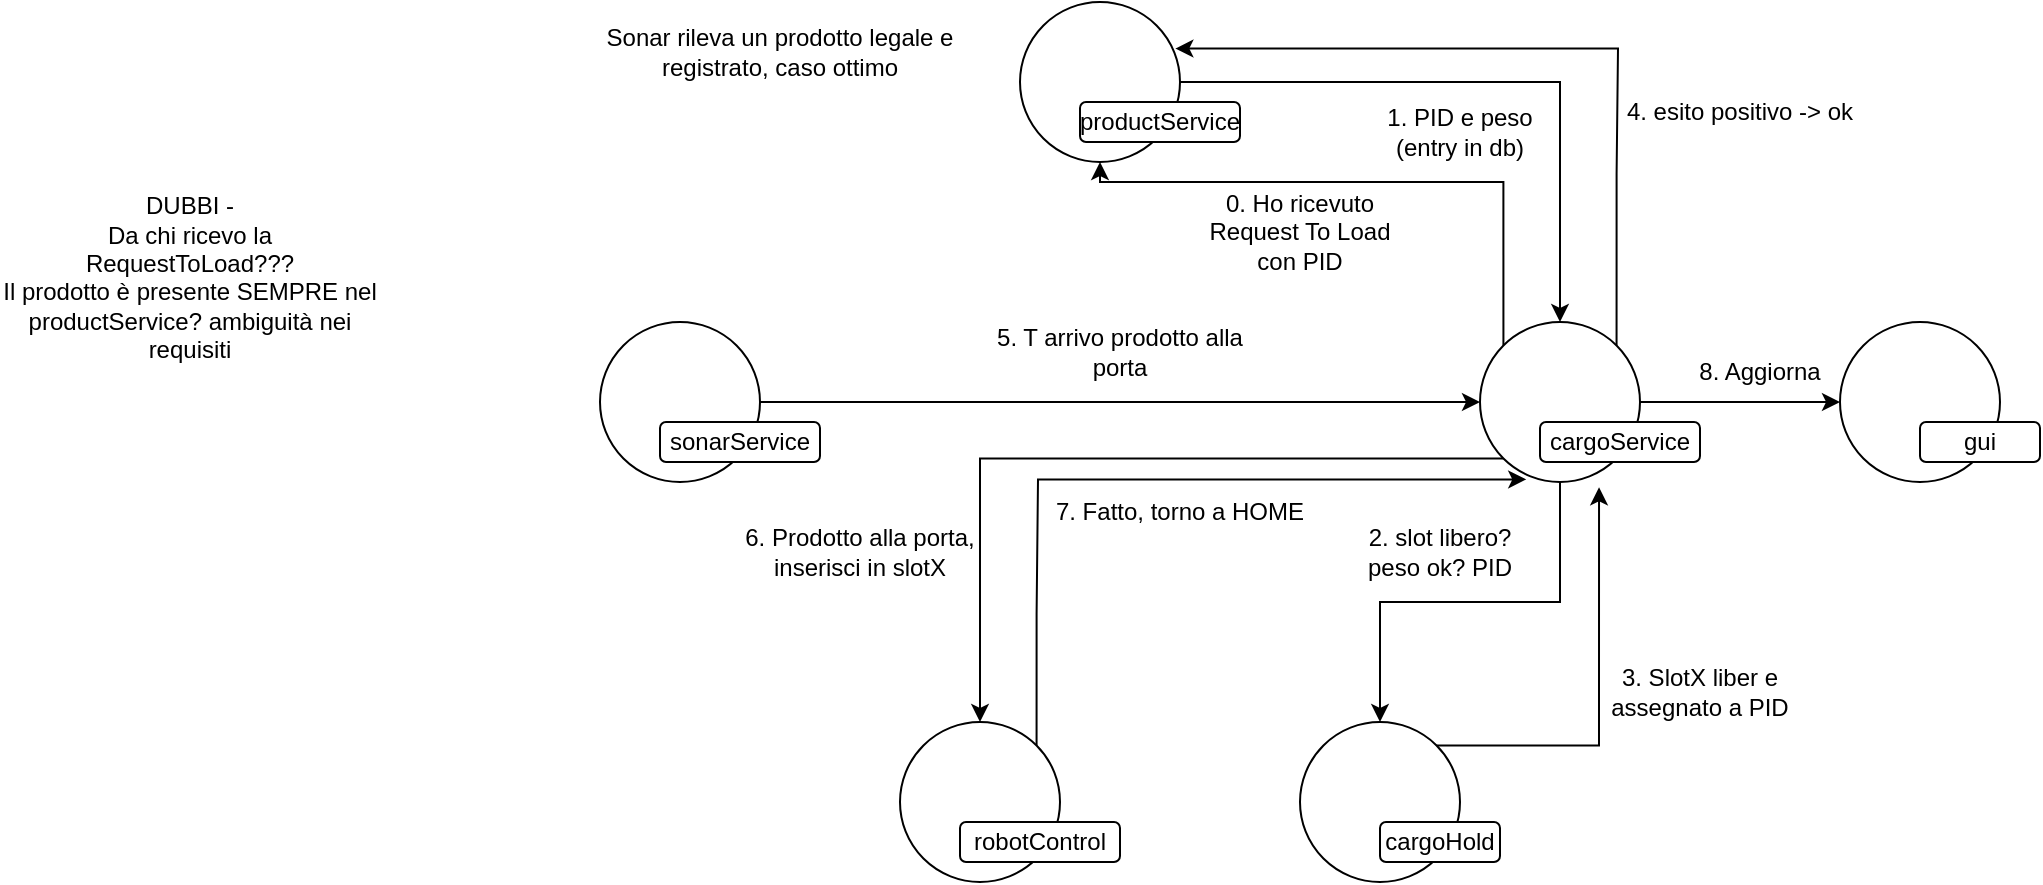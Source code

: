 <mxfile version="28.0.6" pages="4">
  <diagram name="ProdottoDisponibile" id="25Efme0Ay3es9wh1dyTM">
    <mxGraphModel dx="1852" dy="499" grid="1" gridSize="10" guides="1" tooltips="1" connect="1" arrows="1" fold="1" page="1" pageScale="1" pageWidth="827" pageHeight="1169" math="0" shadow="0">
      <root>
        <mxCell id="0" />
        <mxCell id="1" parent="0" />
        <mxCell id="WGEKUS04sTv0rBj9BLx_-32" style="edgeStyle=orthogonalEdgeStyle;rounded=0;orthogonalLoop=1;jettySize=auto;html=1;exitX=1;exitY=0.5;exitDx=0;exitDy=0;entryX=0;entryY=0.5;entryDx=0;entryDy=0;" parent="1" source="WGEKUS04sTv0rBj9BLx_-2" target="WGEKUS04sTv0rBj9BLx_-4" edge="1">
          <mxGeometry relative="1" as="geometry" />
        </mxCell>
        <mxCell id="WGEKUS04sTv0rBj9BLx_-2" value="" style="ellipse;whiteSpace=wrap;html=1;aspect=fixed;" parent="1" vertex="1">
          <mxGeometry x="170" y="240" width="80" height="80" as="geometry" />
        </mxCell>
        <mxCell id="WGEKUS04sTv0rBj9BLx_-3" value="sonarService" style="rounded=1;whiteSpace=wrap;html=1;" parent="1" vertex="1">
          <mxGeometry x="200" y="290" width="80" height="20" as="geometry" />
        </mxCell>
        <mxCell id="WGEKUS04sTv0rBj9BLx_-22" style="edgeStyle=orthogonalEdgeStyle;rounded=0;orthogonalLoop=1;jettySize=auto;html=1;exitX=1;exitY=0;exitDx=0;exitDy=0;entryX=0.971;entryY=0.291;entryDx=0;entryDy=0;entryPerimeter=0;" parent="1" source="WGEKUS04sTv0rBj9BLx_-4" target="WGEKUS04sTv0rBj9BLx_-7" edge="1">
          <mxGeometry relative="1" as="geometry">
            <mxPoint x="678" y="80" as="targetPoint" />
            <Array as="points">
              <mxPoint x="678" y="166" />
              <mxPoint x="679" y="103" />
            </Array>
          </mxGeometry>
        </mxCell>
        <mxCell id="WGEKUS04sTv0rBj9BLx_-24" style="edgeStyle=orthogonalEdgeStyle;rounded=0;orthogonalLoop=1;jettySize=auto;html=1;exitX=0.5;exitY=1;exitDx=0;exitDy=0;entryX=0.5;entryY=0;entryDx=0;entryDy=0;" parent="1" source="WGEKUS04sTv0rBj9BLx_-4" target="WGEKUS04sTv0rBj9BLx_-11" edge="1">
          <mxGeometry relative="1" as="geometry" />
        </mxCell>
        <mxCell id="WGEKUS04sTv0rBj9BLx_-34" style="edgeStyle=orthogonalEdgeStyle;rounded=0;orthogonalLoop=1;jettySize=auto;html=1;exitX=0;exitY=1;exitDx=0;exitDy=0;entryX=0.5;entryY=0;entryDx=0;entryDy=0;" parent="1" source="WGEKUS04sTv0rBj9BLx_-4" target="WGEKUS04sTv0rBj9BLx_-9" edge="1">
          <mxGeometry relative="1" as="geometry" />
        </mxCell>
        <mxCell id="f1D6WuZxMdPs2gHAFTNx-3" style="edgeStyle=orthogonalEdgeStyle;rounded=0;orthogonalLoop=1;jettySize=auto;html=1;exitX=1;exitY=0.5;exitDx=0;exitDy=0;entryX=0;entryY=0.5;entryDx=0;entryDy=0;" parent="1" source="WGEKUS04sTv0rBj9BLx_-4" target="f1D6WuZxMdPs2gHAFTNx-1" edge="1">
          <mxGeometry relative="1" as="geometry" />
        </mxCell>
        <mxCell id="b7JDsCgxkfN641fADbbu-5" style="edgeStyle=orthogonalEdgeStyle;rounded=0;orthogonalLoop=1;jettySize=auto;html=1;exitX=0;exitY=0;exitDx=0;exitDy=0;entryX=0.5;entryY=1;entryDx=0;entryDy=0;" parent="1" source="WGEKUS04sTv0rBj9BLx_-4" target="WGEKUS04sTv0rBj9BLx_-7" edge="1">
          <mxGeometry relative="1" as="geometry">
            <Array as="points">
              <mxPoint x="622" y="170" />
              <mxPoint x="420" y="170" />
            </Array>
          </mxGeometry>
        </mxCell>
        <mxCell id="WGEKUS04sTv0rBj9BLx_-4" value="" style="ellipse;whiteSpace=wrap;html=1;aspect=fixed;" parent="1" vertex="1">
          <mxGeometry x="610" y="240" width="80" height="80" as="geometry" />
        </mxCell>
        <mxCell id="WGEKUS04sTv0rBj9BLx_-5" value="cargoService" style="rounded=1;whiteSpace=wrap;html=1;" parent="1" vertex="1">
          <mxGeometry x="640" y="290" width="80" height="20" as="geometry" />
        </mxCell>
        <mxCell id="WGEKUS04sTv0rBj9BLx_-17" style="edgeStyle=orthogonalEdgeStyle;rounded=0;orthogonalLoop=1;jettySize=auto;html=1;exitX=1;exitY=0.5;exitDx=0;exitDy=0;entryX=0.5;entryY=0;entryDx=0;entryDy=0;" parent="1" source="WGEKUS04sTv0rBj9BLx_-7" target="WGEKUS04sTv0rBj9BLx_-4" edge="1">
          <mxGeometry relative="1" as="geometry" />
        </mxCell>
        <mxCell id="WGEKUS04sTv0rBj9BLx_-7" value="" style="ellipse;whiteSpace=wrap;html=1;aspect=fixed;" parent="1" vertex="1">
          <mxGeometry x="380" y="80" width="80" height="80" as="geometry" />
        </mxCell>
        <mxCell id="WGEKUS04sTv0rBj9BLx_-8" value="productService" style="rounded=1;whiteSpace=wrap;html=1;" parent="1" vertex="1">
          <mxGeometry x="410" y="130" width="80" height="20" as="geometry" />
        </mxCell>
        <mxCell id="WGEKUS04sTv0rBj9BLx_-37" style="edgeStyle=orthogonalEdgeStyle;rounded=0;orthogonalLoop=1;jettySize=auto;html=1;exitX=1;exitY=0;exitDx=0;exitDy=0;entryX=0.289;entryY=0.984;entryDx=0;entryDy=0;entryPerimeter=0;" parent="1" source="WGEKUS04sTv0rBj9BLx_-9" target="WGEKUS04sTv0rBj9BLx_-4" edge="1">
          <mxGeometry relative="1" as="geometry">
            <mxPoint x="388" y="320" as="targetPoint" />
            <Array as="points">
              <mxPoint x="388" y="386" />
              <mxPoint x="389" y="319" />
            </Array>
          </mxGeometry>
        </mxCell>
        <mxCell id="WGEKUS04sTv0rBj9BLx_-9" value="" style="ellipse;whiteSpace=wrap;html=1;aspect=fixed;" parent="1" vertex="1">
          <mxGeometry x="320" y="440" width="80" height="80" as="geometry" />
        </mxCell>
        <mxCell id="WGEKUS04sTv0rBj9BLx_-10" value="robotControl" style="rounded=1;whiteSpace=wrap;html=1;" parent="1" vertex="1">
          <mxGeometry x="350" y="490" width="80" height="20" as="geometry" />
        </mxCell>
        <mxCell id="WGEKUS04sTv0rBj9BLx_-11" value="" style="ellipse;whiteSpace=wrap;html=1;aspect=fixed;" parent="1" vertex="1">
          <mxGeometry x="520" y="440" width="80" height="80" as="geometry" />
        </mxCell>
        <mxCell id="WGEKUS04sTv0rBj9BLx_-12" value="cargoHold" style="rounded=1;whiteSpace=wrap;html=1;" parent="1" vertex="1">
          <mxGeometry x="560" y="490" width="60" height="20" as="geometry" />
        </mxCell>
        <mxCell id="WGEKUS04sTv0rBj9BLx_-15" value="Sonar rileva un prodotto legale e registrato, caso ottimo" style="text;html=1;align=center;verticalAlign=middle;whiteSpace=wrap;rounded=0;" parent="1" vertex="1">
          <mxGeometry x="150" y="90" width="220" height="30" as="geometry" />
        </mxCell>
        <mxCell id="WGEKUS04sTv0rBj9BLx_-18" value="1. PID e peso (entry in db)" style="text;html=1;align=center;verticalAlign=middle;whiteSpace=wrap;rounded=0;" parent="1" vertex="1">
          <mxGeometry x="550" y="130" width="100" height="30" as="geometry" />
        </mxCell>
        <mxCell id="WGEKUS04sTv0rBj9BLx_-23" value="4. esito positivo -&amp;gt; ok" style="text;html=1;align=center;verticalAlign=middle;whiteSpace=wrap;rounded=0;" parent="1" vertex="1">
          <mxGeometry x="680" y="120" width="120" height="30" as="geometry" />
        </mxCell>
        <mxCell id="WGEKUS04sTv0rBj9BLx_-25" value="2. slot libero? peso ok? PID" style="text;html=1;align=center;verticalAlign=middle;whiteSpace=wrap;rounded=0;" parent="1" vertex="1">
          <mxGeometry x="540" y="340" width="100" height="30" as="geometry" />
        </mxCell>
        <mxCell id="WGEKUS04sTv0rBj9BLx_-27" value="3. SlotX liber e assegnato a PID" style="text;html=1;align=center;verticalAlign=middle;whiteSpace=wrap;rounded=0;" parent="1" vertex="1">
          <mxGeometry x="670" y="410" width="100" height="30" as="geometry" />
        </mxCell>
        <mxCell id="WGEKUS04sTv0rBj9BLx_-30" style="edgeStyle=orthogonalEdgeStyle;rounded=0;orthogonalLoop=1;jettySize=auto;html=1;exitX=1;exitY=0;exitDx=0;exitDy=0;entryX=0.744;entryY=1.033;entryDx=0;entryDy=0;entryPerimeter=0;" parent="1" source="WGEKUS04sTv0rBj9BLx_-11" target="WGEKUS04sTv0rBj9BLx_-4" edge="1">
          <mxGeometry relative="1" as="geometry" />
        </mxCell>
        <mxCell id="WGEKUS04sTv0rBj9BLx_-31" value="5. T arrivo prodotto alla porta" style="text;html=1;align=center;verticalAlign=middle;whiteSpace=wrap;rounded=0;" parent="1" vertex="1">
          <mxGeometry x="360" y="240" width="140" height="30" as="geometry" />
        </mxCell>
        <mxCell id="WGEKUS04sTv0rBj9BLx_-35" value="6. Prodotto alla porta, inserisci in slotX" style="text;html=1;align=center;verticalAlign=middle;whiteSpace=wrap;rounded=0;" parent="1" vertex="1">
          <mxGeometry x="230" y="340" width="140" height="30" as="geometry" />
        </mxCell>
        <mxCell id="WGEKUS04sTv0rBj9BLx_-38" value="7. Fatto, torno a HOME" style="text;html=1;align=center;verticalAlign=middle;whiteSpace=wrap;rounded=0;" parent="1" vertex="1">
          <mxGeometry x="390" y="320" width="140" height="30" as="geometry" />
        </mxCell>
        <mxCell id="f1D6WuZxMdPs2gHAFTNx-1" value="" style="ellipse;whiteSpace=wrap;html=1;aspect=fixed;" parent="1" vertex="1">
          <mxGeometry x="790" y="240" width="80" height="80" as="geometry" />
        </mxCell>
        <mxCell id="f1D6WuZxMdPs2gHAFTNx-2" value="gui" style="rounded=1;whiteSpace=wrap;html=1;" parent="1" vertex="1">
          <mxGeometry x="830" y="290" width="60" height="20" as="geometry" />
        </mxCell>
        <mxCell id="f1D6WuZxMdPs2gHAFTNx-4" value="8. Aggiorna" style="text;html=1;align=center;verticalAlign=middle;whiteSpace=wrap;rounded=0;" parent="1" vertex="1">
          <mxGeometry x="690" y="250" width="120" height="30" as="geometry" />
        </mxCell>
        <mxCell id="b7JDsCgxkfN641fADbbu-1" value="DUBBI -&lt;br&gt;Da chi ricevo la RequestToLoad???&lt;br&gt;Il prodotto è presente SEMPRE nel productService? ambiguità nei requisiti&lt;div&gt;&lt;br&gt;&lt;/div&gt;" style="text;html=1;align=center;verticalAlign=middle;whiteSpace=wrap;rounded=0;" parent="1" vertex="1">
          <mxGeometry x="-130" y="170" width="190" height="110" as="geometry" />
        </mxCell>
        <mxCell id="b7JDsCgxkfN641fADbbu-6" value="0. Ho ricevuto Request To Load con PID" style="text;html=1;align=center;verticalAlign=middle;whiteSpace=wrap;rounded=0;" parent="1" vertex="1">
          <mxGeometry x="470" y="180" width="100" height="30" as="geometry" />
        </mxCell>
      </root>
    </mxGraphModel>
  </diagram>
  <diagram name="Neg1 - illegalProduct" id="JJoJsT08v6iu-mhNfzCP">
    <mxGraphModel dx="1025" dy="499" grid="1" gridSize="10" guides="1" tooltips="1" connect="1" arrows="1" fold="1" page="1" pageScale="1" pageWidth="827" pageHeight="1169" math="0" shadow="0">
      <root>
        <mxCell id="0" />
        <mxCell id="1" parent="0" />
        <mxCell id="7TsAhdL8rtgzQ2KAtKML-1" value="Prodotto non registrato o peso &amp;gt; max" style="text;html=1;align=center;verticalAlign=middle;whiteSpace=wrap;rounded=0;" parent="1" vertex="1">
          <mxGeometry x="400" y="50" width="200" height="50" as="geometry" />
        </mxCell>
        <mxCell id="kh7jRxRdBOwOGf4_5ecX-2" value="" style="ellipse;whiteSpace=wrap;html=1;aspect=fixed;" parent="1" vertex="1">
          <mxGeometry x="70" y="240" width="80" height="80" as="geometry" />
        </mxCell>
        <mxCell id="kh7jRxRdBOwOGf4_5ecX-3" value="sonarService" style="rounded=1;whiteSpace=wrap;html=1;" parent="1" vertex="1">
          <mxGeometry x="100" y="290" width="80" height="20" as="geometry" />
        </mxCell>
        <mxCell id="kh7jRxRdBOwOGf4_5ecX-8" style="edgeStyle=orthogonalEdgeStyle;rounded=0;orthogonalLoop=1;jettySize=auto;html=1;exitX=0;exitY=0;exitDx=0;exitDy=0;entryX=0.5;entryY=1;entryDx=0;entryDy=0;" parent="1" source="kh7jRxRdBOwOGf4_5ecX-9" target="kh7jRxRdBOwOGf4_5ecX-12" edge="1">
          <mxGeometry relative="1" as="geometry">
            <Array as="points">
              <mxPoint x="522" y="170" />
              <mxPoint x="320" y="170" />
            </Array>
          </mxGeometry>
        </mxCell>
        <mxCell id="AK_VR0vXPfZtuDrAQIk0-1" style="edgeStyle=none;curved=1;rounded=0;orthogonalLoop=1;jettySize=auto;html=1;exitX=1;exitY=0.5;exitDx=0;exitDy=0;entryX=0;entryY=0.5;entryDx=0;entryDy=0;fontSize=12;startSize=8;endSize=8;" parent="1" source="kh7jRxRdBOwOGf4_5ecX-9" target="kh7jRxRdBOwOGf4_5ecX-27" edge="1">
          <mxGeometry relative="1" as="geometry" />
        </mxCell>
        <mxCell id="kh7jRxRdBOwOGf4_5ecX-9" value="" style="ellipse;whiteSpace=wrap;html=1;aspect=fixed;" parent="1" vertex="1">
          <mxGeometry x="510" y="240" width="80" height="80" as="geometry" />
        </mxCell>
        <mxCell id="kh7jRxRdBOwOGf4_5ecX-10" value="cargoService" style="rounded=1;whiteSpace=wrap;html=1;" parent="1" vertex="1">
          <mxGeometry x="540" y="290" width="80" height="20" as="geometry" />
        </mxCell>
        <mxCell id="kh7jRxRdBOwOGf4_5ecX-11" style="edgeStyle=orthogonalEdgeStyle;rounded=0;orthogonalLoop=1;jettySize=auto;html=1;exitX=1;exitY=0.5;exitDx=0;exitDy=0;entryX=0.5;entryY=0;entryDx=0;entryDy=0;" parent="1" source="kh7jRxRdBOwOGf4_5ecX-12" target="kh7jRxRdBOwOGf4_5ecX-9" edge="1">
          <mxGeometry relative="1" as="geometry" />
        </mxCell>
        <mxCell id="kh7jRxRdBOwOGf4_5ecX-12" value="" style="ellipse;whiteSpace=wrap;html=1;aspect=fixed;" parent="1" vertex="1">
          <mxGeometry x="280" y="80" width="80" height="80" as="geometry" />
        </mxCell>
        <mxCell id="kh7jRxRdBOwOGf4_5ecX-13" value="productService" style="rounded=1;whiteSpace=wrap;html=1;" parent="1" vertex="1">
          <mxGeometry x="310" y="130" width="80" height="20" as="geometry" />
        </mxCell>
        <mxCell id="kh7jRxRdBOwOGf4_5ecX-15" value="" style="ellipse;whiteSpace=wrap;html=1;aspect=fixed;" parent="1" vertex="1">
          <mxGeometry x="220" y="440" width="80" height="80" as="geometry" />
        </mxCell>
        <mxCell id="kh7jRxRdBOwOGf4_5ecX-16" value="robotControl" style="rounded=1;whiteSpace=wrap;html=1;" parent="1" vertex="1">
          <mxGeometry x="250" y="490" width="80" height="20" as="geometry" />
        </mxCell>
        <mxCell id="kh7jRxRdBOwOGf4_5ecX-17" value="" style="ellipse;whiteSpace=wrap;html=1;aspect=fixed;" parent="1" vertex="1">
          <mxGeometry x="420" y="440" width="80" height="80" as="geometry" />
        </mxCell>
        <mxCell id="kh7jRxRdBOwOGf4_5ecX-18" value="cargoHold" style="rounded=1;whiteSpace=wrap;html=1;" parent="1" vertex="1">
          <mxGeometry x="460" y="490" width="60" height="20" as="geometry" />
        </mxCell>
        <mxCell id="kh7jRxRdBOwOGf4_5ecX-19" value="1. PID assente / peso &amp;gt; MAX" style="text;html=1;align=center;verticalAlign=middle;whiteSpace=wrap;rounded=0;" parent="1" vertex="1">
          <mxGeometry x="450" y="130" width="100" height="30" as="geometry" />
        </mxCell>
        <mxCell id="kh7jRxRdBOwOGf4_5ecX-27" value="" style="ellipse;whiteSpace=wrap;html=1;aspect=fixed;" parent="1" vertex="1">
          <mxGeometry x="690" y="240" width="80" height="80" as="geometry" />
        </mxCell>
        <mxCell id="kh7jRxRdBOwOGf4_5ecX-28" value="gui" style="rounded=1;whiteSpace=wrap;html=1;" parent="1" vertex="1">
          <mxGeometry x="730" y="290" width="60" height="20" as="geometry" />
        </mxCell>
        <mxCell id="kh7jRxRdBOwOGf4_5ecX-31" value="0. Ho ricevuto Request To Load con PID" style="text;html=1;align=center;verticalAlign=middle;whiteSpace=wrap;rounded=0;" parent="1" vertex="1">
          <mxGeometry x="370" y="180" width="100" height="30" as="geometry" />
        </mxCell>
        <mxCell id="AK_VR0vXPfZtuDrAQIk0-2" value="2. Aggiorna" style="text;html=1;align=center;verticalAlign=middle;whiteSpace=wrap;rounded=0;" parent="1" vertex="1">
          <mxGeometry x="580" y="250" width="120" height="30" as="geometry" />
        </mxCell>
      </root>
    </mxGraphModel>
  </diagram>
  <diagram name="Neg2 - interrupt" id="SZKAoKg2T0jrM4w7HBy4">
    <mxGraphModel dx="1025" dy="499" grid="1" gridSize="10" guides="1" tooltips="1" connect="1" arrows="1" fold="1" page="1" pageScale="1" pageWidth="827" pageHeight="1169" math="0" shadow="0">
      <root>
        <mxCell id="0" />
        <mxCell id="1" parent="0" />
        <mxCell id="uiuxDL_elA8yQI4Zi2Tw-1" value="Interrupt descritto nei requisiti" style="text;html=1;align=center;verticalAlign=middle;whiteSpace=wrap;rounded=0;" parent="1" vertex="1">
          <mxGeometry x="40" y="20" width="190" height="30" as="geometry" />
        </mxCell>
        <mxCell id="GBLBe9M7HUZ7NNClnXE3-1" style="edgeStyle=orthogonalEdgeStyle;rounded=0;orthogonalLoop=1;jettySize=auto;html=1;exitX=1;exitY=0.5;exitDx=0;exitDy=0;entryX=0;entryY=0.5;entryDx=0;entryDy=0;" parent="1" source="GBLBe9M7HUZ7NNClnXE3-2" target="GBLBe9M7HUZ7NNClnXE3-9" edge="1">
          <mxGeometry relative="1" as="geometry" />
        </mxCell>
        <mxCell id="GBLBe9M7HUZ7NNClnXE3-2" value="" style="ellipse;whiteSpace=wrap;html=1;aspect=fixed;" parent="1" vertex="1">
          <mxGeometry x="130" y="220" width="80" height="80" as="geometry" />
        </mxCell>
        <mxCell id="GBLBe9M7HUZ7NNClnXE3-3" value="sonarService" style="rounded=1;whiteSpace=wrap;html=1;" parent="1" vertex="1">
          <mxGeometry x="160" y="270" width="80" height="20" as="geometry" />
        </mxCell>
        <mxCell id="GBLBe9M7HUZ7NNClnXE3-4" style="edgeStyle=orthogonalEdgeStyle;rounded=0;orthogonalLoop=1;jettySize=auto;html=1;exitX=1;exitY=0;exitDx=0;exitDy=0;entryX=0.971;entryY=0.291;entryDx=0;entryDy=0;entryPerimeter=0;" parent="1" source="GBLBe9M7HUZ7NNClnXE3-9" target="GBLBe9M7HUZ7NNClnXE3-12" edge="1">
          <mxGeometry relative="1" as="geometry">
            <mxPoint x="638" y="60" as="targetPoint" />
            <Array as="points">
              <mxPoint x="638" y="146" />
              <mxPoint x="639" y="83" />
            </Array>
          </mxGeometry>
        </mxCell>
        <mxCell id="GBLBe9M7HUZ7NNClnXE3-5" style="edgeStyle=orthogonalEdgeStyle;rounded=0;orthogonalLoop=1;jettySize=auto;html=1;exitX=0.5;exitY=1;exitDx=0;exitDy=0;entryX=0.5;entryY=0;entryDx=0;entryDy=0;" parent="1" source="GBLBe9M7HUZ7NNClnXE3-9" target="GBLBe9M7HUZ7NNClnXE3-17" edge="1">
          <mxGeometry relative="1" as="geometry" />
        </mxCell>
        <mxCell id="GBLBe9M7HUZ7NNClnXE3-8" style="edgeStyle=orthogonalEdgeStyle;rounded=0;orthogonalLoop=1;jettySize=auto;html=1;exitX=0;exitY=0;exitDx=0;exitDy=0;entryX=0.5;entryY=1;entryDx=0;entryDy=0;" parent="1" source="GBLBe9M7HUZ7NNClnXE3-9" target="GBLBe9M7HUZ7NNClnXE3-12" edge="1">
          <mxGeometry relative="1" as="geometry">
            <Array as="points">
              <mxPoint x="582" y="150" />
              <mxPoint x="380" y="150" />
            </Array>
          </mxGeometry>
        </mxCell>
        <mxCell id="tBO8AAmjAjPt6X4575wv-1" style="edgeStyle=none;curved=1;rounded=0;orthogonalLoop=1;jettySize=auto;html=1;exitX=1;exitY=0.5;exitDx=0;exitDy=0;entryX=0;entryY=0.5;entryDx=0;entryDy=0;fontSize=12;startSize=8;endSize=8;" parent="1" source="GBLBe9M7HUZ7NNClnXE3-9" target="GBLBe9M7HUZ7NNClnXE3-27" edge="1">
          <mxGeometry relative="1" as="geometry" />
        </mxCell>
        <mxCell id="GBLBe9M7HUZ7NNClnXE3-9" value="" style="ellipse;whiteSpace=wrap;html=1;aspect=fixed;" parent="1" vertex="1">
          <mxGeometry x="570" y="220" width="80" height="80" as="geometry" />
        </mxCell>
        <mxCell id="GBLBe9M7HUZ7NNClnXE3-10" value="cargoService" style="rounded=1;whiteSpace=wrap;html=1;" parent="1" vertex="1">
          <mxGeometry x="600" y="270" width="80" height="20" as="geometry" />
        </mxCell>
        <mxCell id="GBLBe9M7HUZ7NNClnXE3-11" style="edgeStyle=orthogonalEdgeStyle;rounded=0;orthogonalLoop=1;jettySize=auto;html=1;exitX=1;exitY=0.5;exitDx=0;exitDy=0;entryX=0.5;entryY=0;entryDx=0;entryDy=0;" parent="1" source="GBLBe9M7HUZ7NNClnXE3-12" target="GBLBe9M7HUZ7NNClnXE3-9" edge="1">
          <mxGeometry relative="1" as="geometry" />
        </mxCell>
        <mxCell id="GBLBe9M7HUZ7NNClnXE3-12" value="" style="ellipse;whiteSpace=wrap;html=1;aspect=fixed;" parent="1" vertex="1">
          <mxGeometry x="340" y="60" width="80" height="80" as="geometry" />
        </mxCell>
        <mxCell id="GBLBe9M7HUZ7NNClnXE3-13" value="productService" style="rounded=1;whiteSpace=wrap;html=1;" parent="1" vertex="1">
          <mxGeometry x="370" y="110" width="80" height="20" as="geometry" />
        </mxCell>
        <mxCell id="GBLBe9M7HUZ7NNClnXE3-15" value="" style="ellipse;whiteSpace=wrap;html=1;aspect=fixed;" parent="1" vertex="1">
          <mxGeometry x="280" y="420" width="80" height="80" as="geometry" />
        </mxCell>
        <mxCell id="GBLBe9M7HUZ7NNClnXE3-16" value="robotControl" style="rounded=1;whiteSpace=wrap;html=1;" parent="1" vertex="1">
          <mxGeometry x="310" y="470" width="80" height="20" as="geometry" />
        </mxCell>
        <mxCell id="GBLBe9M7HUZ7NNClnXE3-17" value="" style="ellipse;whiteSpace=wrap;html=1;aspect=fixed;" parent="1" vertex="1">
          <mxGeometry x="480" y="420" width="80" height="80" as="geometry" />
        </mxCell>
        <mxCell id="GBLBe9M7HUZ7NNClnXE3-18" value="cargoHold" style="rounded=1;whiteSpace=wrap;html=1;" parent="1" vertex="1">
          <mxGeometry x="520" y="470" width="60" height="20" as="geometry" />
        </mxCell>
        <mxCell id="GBLBe9M7HUZ7NNClnXE3-19" value="1. PID e peso (entry in db)" style="text;html=1;align=center;verticalAlign=middle;whiteSpace=wrap;rounded=0;" parent="1" vertex="1">
          <mxGeometry x="510" y="110" width="100" height="30" as="geometry" />
        </mxCell>
        <mxCell id="GBLBe9M7HUZ7NNClnXE3-20" value="4. esito positivo -&amp;gt; ok" style="text;html=1;align=center;verticalAlign=middle;whiteSpace=wrap;rounded=0;" parent="1" vertex="1">
          <mxGeometry x="640" y="100" width="120" height="30" as="geometry" />
        </mxCell>
        <mxCell id="GBLBe9M7HUZ7NNClnXE3-21" value="2. slot libero? peso ok? PID" style="text;html=1;align=center;verticalAlign=middle;whiteSpace=wrap;rounded=0;" parent="1" vertex="1">
          <mxGeometry x="500" y="320" width="100" height="30" as="geometry" />
        </mxCell>
        <mxCell id="GBLBe9M7HUZ7NNClnXE3-22" value="3. SlotX liber e assegnato a PID" style="text;html=1;align=center;verticalAlign=middle;whiteSpace=wrap;rounded=0;" parent="1" vertex="1">
          <mxGeometry x="630" y="390" width="100" height="30" as="geometry" />
        </mxCell>
        <mxCell id="GBLBe9M7HUZ7NNClnXE3-23" style="edgeStyle=orthogonalEdgeStyle;rounded=0;orthogonalLoop=1;jettySize=auto;html=1;exitX=1;exitY=0;exitDx=0;exitDy=0;entryX=0.744;entryY=1.033;entryDx=0;entryDy=0;entryPerimeter=0;" parent="1" source="GBLBe9M7HUZ7NNClnXE3-17" target="GBLBe9M7HUZ7NNClnXE3-9" edge="1">
          <mxGeometry relative="1" as="geometry" />
        </mxCell>
        <mxCell id="GBLBe9M7HUZ7NNClnXE3-24" value="5. Sonar failure. D &amp;gt; DFREE per almeno 3 sec" style="text;html=1;align=center;verticalAlign=middle;whiteSpace=wrap;rounded=0;" parent="1" vertex="1">
          <mxGeometry x="230" y="220" width="140" height="30" as="geometry" />
        </mxCell>
        <mxCell id="GBLBe9M7HUZ7NNClnXE3-27" value="" style="ellipse;whiteSpace=wrap;html=1;aspect=fixed;" parent="1" vertex="1">
          <mxGeometry x="750" y="220" width="80" height="80" as="geometry" />
        </mxCell>
        <mxCell id="GBLBe9M7HUZ7NNClnXE3-28" value="gui" style="rounded=1;whiteSpace=wrap;html=1;" parent="1" vertex="1">
          <mxGeometry x="790" y="270" width="60" height="20" as="geometry" />
        </mxCell>
        <mxCell id="GBLBe9M7HUZ7NNClnXE3-31" value="0. Ho ricevuto Request To Load con PID" style="text;html=1;align=center;verticalAlign=middle;whiteSpace=wrap;rounded=0;" parent="1" vertex="1">
          <mxGeometry x="430" y="160" width="100" height="30" as="geometry" />
        </mxCell>
        <mxCell id="uo6nv0FwG1k0BHqkp9Sb-1" value="6. Aggiorna" style="text;html=1;align=center;verticalAlign=middle;whiteSpace=wrap;rounded=0;" parent="1" vertex="1">
          <mxGeometry x="640" y="230" width="120" height="30" as="geometry" />
        </mxCell>
      </root>
    </mxGraphModel>
  </diagram>
  <diagram name="Neg3 - Slot Occupati" id="phj9aQP11ByOH9yMrtvx">
    <mxGraphModel dx="1025" dy="499" grid="1" gridSize="10" guides="1" tooltips="1" connect="1" arrows="1" fold="1" page="1" pageScale="1" pageWidth="827" pageHeight="1169" math="0" shadow="0">
      <root>
        <mxCell id="0" />
        <mxCell id="1" parent="0" />
        <mxCell id="AgatTy13-pNeH2oPpSTZ-1" value="Prodotto legale - Slot occupati" style="text;html=1;align=center;verticalAlign=middle;whiteSpace=wrap;rounded=0;" parent="1" vertex="1">
          <mxGeometry x="40" y="20" width="210" height="30" as="geometry" />
        </mxCell>
        <mxCell id="zKPX1PJQiBBPevh5m__w-2" value="" style="ellipse;whiteSpace=wrap;html=1;aspect=fixed;" parent="1" vertex="1">
          <mxGeometry x="50" y="210" width="80" height="80" as="geometry" />
        </mxCell>
        <mxCell id="zKPX1PJQiBBPevh5m__w-3" value="sonarService" style="rounded=1;whiteSpace=wrap;html=1;" parent="1" vertex="1">
          <mxGeometry x="80" y="260" width="80" height="20" as="geometry" />
        </mxCell>
        <mxCell id="zKPX1PJQiBBPevh5m__w-5" style="edgeStyle=orthogonalEdgeStyle;rounded=0;orthogonalLoop=1;jettySize=auto;html=1;exitX=0.5;exitY=1;exitDx=0;exitDy=0;entryX=0.5;entryY=0;entryDx=0;entryDy=0;" parent="1" source="zKPX1PJQiBBPevh5m__w-9" target="zKPX1PJQiBBPevh5m__w-17" edge="1">
          <mxGeometry relative="1" as="geometry" />
        </mxCell>
        <mxCell id="zKPX1PJQiBBPevh5m__w-7" style="edgeStyle=orthogonalEdgeStyle;rounded=0;orthogonalLoop=1;jettySize=auto;html=1;exitX=1;exitY=0.5;exitDx=0;exitDy=0;entryX=0;entryY=0.5;entryDx=0;entryDy=0;" parent="1" source="zKPX1PJQiBBPevh5m__w-9" target="zKPX1PJQiBBPevh5m__w-27" edge="1">
          <mxGeometry relative="1" as="geometry" />
        </mxCell>
        <mxCell id="zKPX1PJQiBBPevh5m__w-8" style="edgeStyle=orthogonalEdgeStyle;rounded=0;orthogonalLoop=1;jettySize=auto;html=1;exitX=0;exitY=0;exitDx=0;exitDy=0;entryX=0.5;entryY=1;entryDx=0;entryDy=0;" parent="1" source="zKPX1PJQiBBPevh5m__w-9" target="zKPX1PJQiBBPevh5m__w-12" edge="1">
          <mxGeometry relative="1" as="geometry">
            <Array as="points">
              <mxPoint x="502" y="140" />
              <mxPoint x="300" y="140" />
            </Array>
          </mxGeometry>
        </mxCell>
        <mxCell id="zKPX1PJQiBBPevh5m__w-9" value="" style="ellipse;whiteSpace=wrap;html=1;aspect=fixed;" parent="1" vertex="1">
          <mxGeometry x="490" y="210" width="80" height="80" as="geometry" />
        </mxCell>
        <mxCell id="zKPX1PJQiBBPevh5m__w-10" value="cargoService" style="rounded=1;whiteSpace=wrap;html=1;" parent="1" vertex="1">
          <mxGeometry x="520" y="260" width="80" height="20" as="geometry" />
        </mxCell>
        <mxCell id="zKPX1PJQiBBPevh5m__w-11" style="edgeStyle=orthogonalEdgeStyle;rounded=0;orthogonalLoop=1;jettySize=auto;html=1;exitX=1;exitY=0.5;exitDx=0;exitDy=0;entryX=0.5;entryY=0;entryDx=0;entryDy=0;" parent="1" source="zKPX1PJQiBBPevh5m__w-12" target="zKPX1PJQiBBPevh5m__w-9" edge="1">
          <mxGeometry relative="1" as="geometry" />
        </mxCell>
        <mxCell id="zKPX1PJQiBBPevh5m__w-12" value="" style="ellipse;whiteSpace=wrap;html=1;aspect=fixed;" parent="1" vertex="1">
          <mxGeometry x="260" y="50" width="80" height="80" as="geometry" />
        </mxCell>
        <mxCell id="zKPX1PJQiBBPevh5m__w-13" value="productService" style="rounded=1;whiteSpace=wrap;html=1;" parent="1" vertex="1">
          <mxGeometry x="290" y="100" width="80" height="20" as="geometry" />
        </mxCell>
        <mxCell id="zKPX1PJQiBBPevh5m__w-15" value="" style="ellipse;whiteSpace=wrap;html=1;aspect=fixed;" parent="1" vertex="1">
          <mxGeometry x="200" y="410" width="80" height="80" as="geometry" />
        </mxCell>
        <mxCell id="zKPX1PJQiBBPevh5m__w-16" value="robotControl" style="rounded=1;whiteSpace=wrap;html=1;" parent="1" vertex="1">
          <mxGeometry x="230" y="460" width="80" height="20" as="geometry" />
        </mxCell>
        <mxCell id="zKPX1PJQiBBPevh5m__w-17" value="" style="ellipse;whiteSpace=wrap;html=1;aspect=fixed;" parent="1" vertex="1">
          <mxGeometry x="400" y="410" width="80" height="80" as="geometry" />
        </mxCell>
        <mxCell id="zKPX1PJQiBBPevh5m__w-18" value="cargoHold" style="rounded=1;whiteSpace=wrap;html=1;" parent="1" vertex="1">
          <mxGeometry x="440" y="460" width="60" height="20" as="geometry" />
        </mxCell>
        <mxCell id="zKPX1PJQiBBPevh5m__w-19" value="1. PID e peso (entry in db)" style="text;html=1;align=center;verticalAlign=middle;whiteSpace=wrap;rounded=0;" parent="1" vertex="1">
          <mxGeometry x="430" y="100" width="100" height="30" as="geometry" />
        </mxCell>
        <mxCell id="zKPX1PJQiBBPevh5m__w-21" value="2. slot libero? peso ok? PID" style="text;html=1;align=center;verticalAlign=middle;whiteSpace=wrap;rounded=0;" parent="1" vertex="1">
          <mxGeometry x="420" y="310" width="100" height="30" as="geometry" />
        </mxCell>
        <mxCell id="zKPX1PJQiBBPevh5m__w-22" value="3. Slot occupati" style="text;html=1;align=center;verticalAlign=middle;whiteSpace=wrap;rounded=0;" parent="1" vertex="1">
          <mxGeometry x="550" y="380" width="100" height="30" as="geometry" />
        </mxCell>
        <mxCell id="zKPX1PJQiBBPevh5m__w-23" style="edgeStyle=orthogonalEdgeStyle;rounded=0;orthogonalLoop=1;jettySize=auto;html=1;exitX=1;exitY=0;exitDx=0;exitDy=0;entryX=0.744;entryY=1.033;entryDx=0;entryDy=0;entryPerimeter=0;" parent="1" source="zKPX1PJQiBBPevh5m__w-17" target="zKPX1PJQiBBPevh5m__w-9" edge="1">
          <mxGeometry relative="1" as="geometry" />
        </mxCell>
        <mxCell id="zKPX1PJQiBBPevh5m__w-27" value="" style="ellipse;whiteSpace=wrap;html=1;aspect=fixed;" parent="1" vertex="1">
          <mxGeometry x="670" y="210" width="80" height="80" as="geometry" />
        </mxCell>
        <mxCell id="zKPX1PJQiBBPevh5m__w-28" value="gui" style="rounded=1;whiteSpace=wrap;html=1;" parent="1" vertex="1">
          <mxGeometry x="710" y="260" width="60" height="20" as="geometry" />
        </mxCell>
        <mxCell id="zKPX1PJQiBBPevh5m__w-29" value="4. Aggiorna" style="text;html=1;align=center;verticalAlign=middle;whiteSpace=wrap;rounded=0;" parent="1" vertex="1">
          <mxGeometry x="570" y="220" width="120" height="30" as="geometry" />
        </mxCell>
        <mxCell id="zKPX1PJQiBBPevh5m__w-31" value="0. Ho ricevuto Request To Load con PID" style="text;html=1;align=center;verticalAlign=middle;whiteSpace=wrap;rounded=0;" parent="1" vertex="1">
          <mxGeometry x="350" y="150" width="100" height="30" as="geometry" />
        </mxCell>
      </root>
    </mxGraphModel>
  </diagram>
</mxfile>
